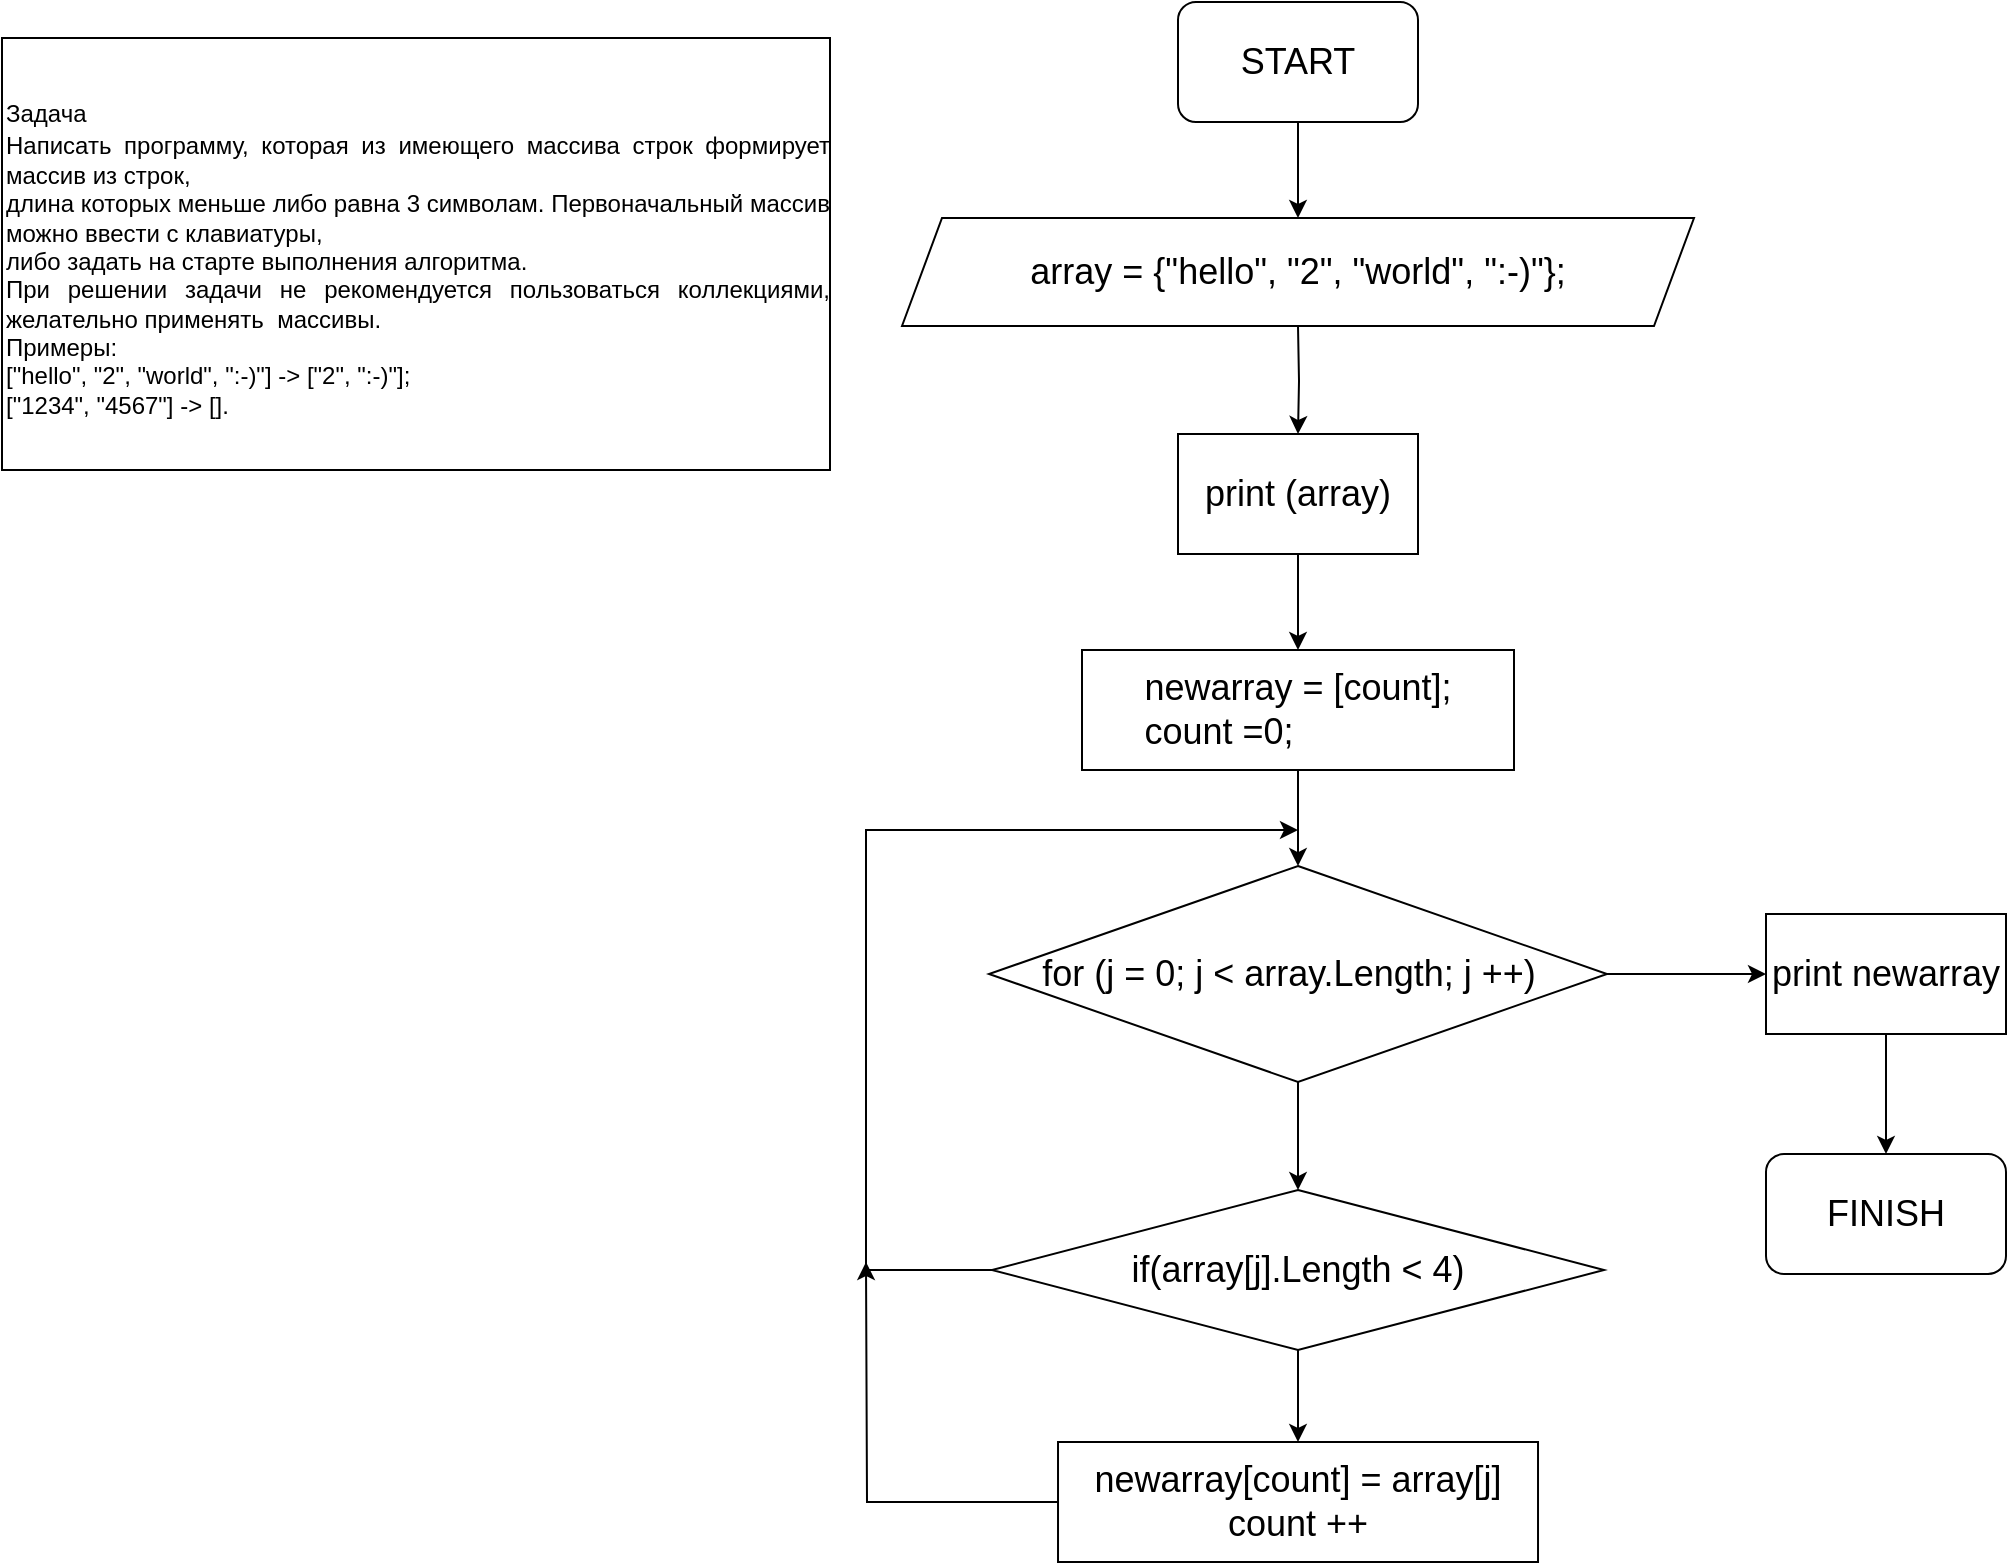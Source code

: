 <mxfile version="20.2.3" type="device"><diagram name="Page-1" id="74e2e168-ea6b-b213-b513-2b3c1d86103e"><mxGraphModel dx="868" dy="553" grid="1" gridSize="18" guides="1" tooltips="1" connect="1" arrows="1" fold="1" page="1" pageScale="1" pageWidth="1100" pageHeight="850" background="none" math="0" shadow="0"><root><mxCell id="0"/><mxCell id="1" parent="0"/><mxCell id="MMcem2haGdX0vS9hTyUC-4" value="" style="edgeStyle=orthogonalEdgeStyle;rounded=0;orthogonalLoop=1;jettySize=auto;html=1;fontSize=18;entryX=0.5;entryY=0;entryDx=0;entryDy=0;" parent="1" source="MMcem2haGdX0vS9hTyUC-1" edge="1" target="cZGXU2Aoe48zoeo04Fa3-1"><mxGeometry relative="1" as="geometry"><mxPoint x="663" y="126" as="targetPoint"/><Array as="points"/></mxGeometry></mxCell><mxCell id="MMcem2haGdX0vS9hTyUC-1" value="&lt;font style=&quot;font-size: 18px;&quot;&gt;START&lt;/font&gt;" style="rounded=1;whiteSpace=wrap;html=1;" parent="1" vertex="1"><mxGeometry x="606" y="18" width="120" height="60" as="geometry"/></mxCell><mxCell id="cZGXU2Aoe48zoeo04Fa3-15" value="" style="edgeStyle=orthogonalEdgeStyle;rounded=0;orthogonalLoop=1;jettySize=auto;html=1;fontSize=18;" edge="1" parent="1" source="MMcem2haGdX0vS9hTyUC-9" target="cZGXU2Aoe48zoeo04Fa3-14"><mxGeometry relative="1" as="geometry"/></mxCell><mxCell id="cZGXU2Aoe48zoeo04Fa3-19" value="" style="edgeStyle=orthogonalEdgeStyle;rounded=0;orthogonalLoop=1;jettySize=auto;html=1;fontSize=18;" edge="1" parent="1" source="MMcem2haGdX0vS9hTyUC-9" target="cZGXU2Aoe48zoeo04Fa3-18"><mxGeometry relative="1" as="geometry"/></mxCell><mxCell id="MMcem2haGdX0vS9hTyUC-9" value="for (j = 0; j &amp;lt; array.Length; j ++)&amp;nbsp;&amp;nbsp;" style="rhombus;whiteSpace=wrap;html=1;fontSize=18;" parent="1" vertex="1"><mxGeometry x="511.51" y="450" width="308.99" height="108" as="geometry"/></mxCell><mxCell id="cZGXU2Aoe48zoeo04Fa3-9" value="" style="edgeStyle=orthogonalEdgeStyle;rounded=0;orthogonalLoop=1;jettySize=auto;html=1;fontSize=12;entryX=0.5;entryY=0;entryDx=0;entryDy=0;" edge="1" parent="1" target="cZGXU2Aoe48zoeo04Fa3-3"><mxGeometry relative="1" as="geometry"><mxPoint x="666" y="180" as="sourcePoint"/></mxGeometry></mxCell><mxCell id="cZGXU2Aoe48zoeo04Fa3-1" value="&lt;div style=&quot;text-align: left;&quot;&gt;&lt;span style=&quot;font-size: 18px; background-color: initial;&quot;&gt;array = {&quot;hello&quot;, &quot;2&quot;, &quot;world&quot;, &quot;:-)&quot;};&lt;/span&gt;&lt;/div&gt;" style="shape=parallelogram;perimeter=parallelogramPerimeter;whiteSpace=wrap;html=1;fixedSize=1;" vertex="1" parent="1"><mxGeometry x="468" y="126" width="396" height="54" as="geometry"/></mxCell><mxCell id="cZGXU2Aoe48zoeo04Fa3-12" value="" style="edgeStyle=orthogonalEdgeStyle;rounded=0;orthogonalLoop=1;jettySize=auto;html=1;fontSize=12;" edge="1" parent="1" source="cZGXU2Aoe48zoeo04Fa3-3" target="cZGXU2Aoe48zoeo04Fa3-8"><mxGeometry relative="1" as="geometry"/></mxCell><mxCell id="cZGXU2Aoe48zoeo04Fa3-3" value="print (array)" style="whiteSpace=wrap;html=1;fontSize=18;" vertex="1" parent="1"><mxGeometry x="606" y="234" width="120" height="60" as="geometry"/></mxCell><mxCell id="cZGXU2Aoe48zoeo04Fa3-7" value="&lt;div style=&quot;text-align: justify;&quot;&gt;&lt;span style=&quot;font-size: 12px; background-color: initial;&quot;&gt;Задача&lt;/span&gt;&lt;/div&gt;&lt;font style=&quot;font-size: 12px;&quot;&gt;&lt;div style=&quot;text-align: justify;&quot;&gt;&lt;span style=&quot;background-color: initial;&quot;&gt;Написать программу, которая из имеющего массива строк формирует массив из строк,&amp;nbsp;&lt;/span&gt;&lt;/div&gt;&lt;div style=&quot;text-align: justify;&quot;&gt;&lt;span style=&quot;background-color: initial;&quot;&gt;длина которых меньше либо равна 3 символам. Первоначальный массив можно ввести с клавиатуры,&amp;nbsp;&lt;/span&gt;&lt;/div&gt;&lt;div style=&quot;text-align: justify;&quot;&gt;&lt;span style=&quot;background-color: initial;&quot;&gt;либо задать на старте выполнения алгоритма.&amp;nbsp;&lt;/span&gt;&lt;/div&gt;&lt;div style=&quot;text-align: justify;&quot;&gt;&lt;span style=&quot;background-color: initial;&quot;&gt;При решении задачи не рекомендуется пользоваться коллекциями, желательно применять&amp;nbsp; массивы.&lt;/span&gt;&lt;/div&gt;&lt;div style=&quot;text-align: justify;&quot;&gt;&lt;span style=&quot;background-color: initial;&quot;&gt;Примеры:&amp;nbsp;&lt;/span&gt;&lt;/div&gt;&lt;div style=&quot;text-align: justify;&quot;&gt;&lt;span style=&quot;background-color: initial;&quot;&gt;[&quot;hello&quot;, &quot;2&quot;, &quot;world&quot;, &quot;:-)&quot;] -&amp;gt; [&quot;2&quot;, &quot;:-)&quot;];&lt;/span&gt;&lt;/div&gt;&lt;div style=&quot;text-align: justify;&quot;&gt;&lt;span style=&quot;background-color: initial;&quot;&gt;[&quot;1234&quot;, &quot;4567&quot;] -&amp;gt; [].&lt;/span&gt;&lt;/div&gt;&lt;/font&gt;" style="rounded=0;whiteSpace=wrap;html=1;fontSize=18;align=left;" vertex="1" parent="1"><mxGeometry x="18" y="36" width="414" height="216" as="geometry"/></mxCell><mxCell id="cZGXU2Aoe48zoeo04Fa3-13" value="" style="edgeStyle=orthogonalEdgeStyle;rounded=0;orthogonalLoop=1;jettySize=auto;html=1;fontSize=12;" edge="1" parent="1" source="cZGXU2Aoe48zoeo04Fa3-8" target="MMcem2haGdX0vS9hTyUC-9"><mxGeometry relative="1" as="geometry"/></mxCell><mxCell id="cZGXU2Aoe48zoeo04Fa3-8" value="&lt;div style=&quot;font-size: 18px; text-align: left;&quot;&gt;&lt;span style=&quot;background-color: initial;&quot;&gt;newarray = [count];&lt;/span&gt;&lt;/div&gt;&lt;div style=&quot;font-size: 18px; text-align: left;&quot;&gt;&lt;span style=&quot;background-color: initial;&quot;&gt;count =0;&lt;/span&gt;&lt;/div&gt;" style="rounded=0;whiteSpace=wrap;html=1;fontSize=12;" vertex="1" parent="1"><mxGeometry x="558" y="342" width="216" height="60" as="geometry"/></mxCell><mxCell id="cZGXU2Aoe48zoeo04Fa3-17" value="" style="edgeStyle=orthogonalEdgeStyle;rounded=0;orthogonalLoop=1;jettySize=auto;html=1;fontSize=18;" edge="1" parent="1" source="cZGXU2Aoe48zoeo04Fa3-14" target="cZGXU2Aoe48zoeo04Fa3-16"><mxGeometry relative="1" as="geometry"/></mxCell><mxCell id="cZGXU2Aoe48zoeo04Fa3-14" value="&lt;font style=&quot;font-size: 18px;&quot;&gt;print newarray&lt;/font&gt;" style="rounded=0;whiteSpace=wrap;html=1;fontSize=12;" vertex="1" parent="1"><mxGeometry x="900" y="474" width="120" height="60" as="geometry"/></mxCell><mxCell id="cZGXU2Aoe48zoeo04Fa3-16" value="FINISH" style="rounded=1;whiteSpace=wrap;html=1;fontSize=18;" vertex="1" parent="1"><mxGeometry x="900" y="594" width="120" height="60" as="geometry"/></mxCell><mxCell id="cZGXU2Aoe48zoeo04Fa3-21" value="" style="edgeStyle=orthogonalEdgeStyle;rounded=0;orthogonalLoop=1;jettySize=auto;html=1;fontSize=18;" edge="1" parent="1" source="cZGXU2Aoe48zoeo04Fa3-18" target="cZGXU2Aoe48zoeo04Fa3-20"><mxGeometry relative="1" as="geometry"/></mxCell><mxCell id="cZGXU2Aoe48zoeo04Fa3-22" style="edgeStyle=orthogonalEdgeStyle;rounded=0;orthogonalLoop=1;jettySize=auto;html=1;fontSize=18;exitX=0;exitY=0.5;exitDx=0;exitDy=0;" edge="1" parent="1" source="cZGXU2Aoe48zoeo04Fa3-18"><mxGeometry relative="1" as="geometry"><mxPoint x="738" y="594" as="sourcePoint"/><mxPoint x="666" y="432" as="targetPoint"/><Array as="points"><mxPoint x="450" y="652"/><mxPoint x="450" y="432"/><mxPoint x="512" y="432"/></Array></mxGeometry></mxCell><mxCell id="cZGXU2Aoe48zoeo04Fa3-18" value="if(array[j].Length &amp;lt; 4)" style="rhombus;whiteSpace=wrap;html=1;fontSize=18;" vertex="1" parent="1"><mxGeometry x="513" y="612" width="306" height="80" as="geometry"/></mxCell><mxCell id="cZGXU2Aoe48zoeo04Fa3-23" style="edgeStyle=orthogonalEdgeStyle;rounded=0;orthogonalLoop=1;jettySize=auto;html=1;fontSize=18;" edge="1" parent="1" source="cZGXU2Aoe48zoeo04Fa3-20"><mxGeometry relative="1" as="geometry"><mxPoint x="450" y="648" as="targetPoint"/></mxGeometry></mxCell><mxCell id="cZGXU2Aoe48zoeo04Fa3-20" value="newarray[count] = array[j]&lt;br&gt;count ++" style="rounded=0;whiteSpace=wrap;html=1;fontSize=18;" vertex="1" parent="1"><mxGeometry x="546.01" y="738" width="240" height="60" as="geometry"/></mxCell></root></mxGraphModel></diagram></mxfile>